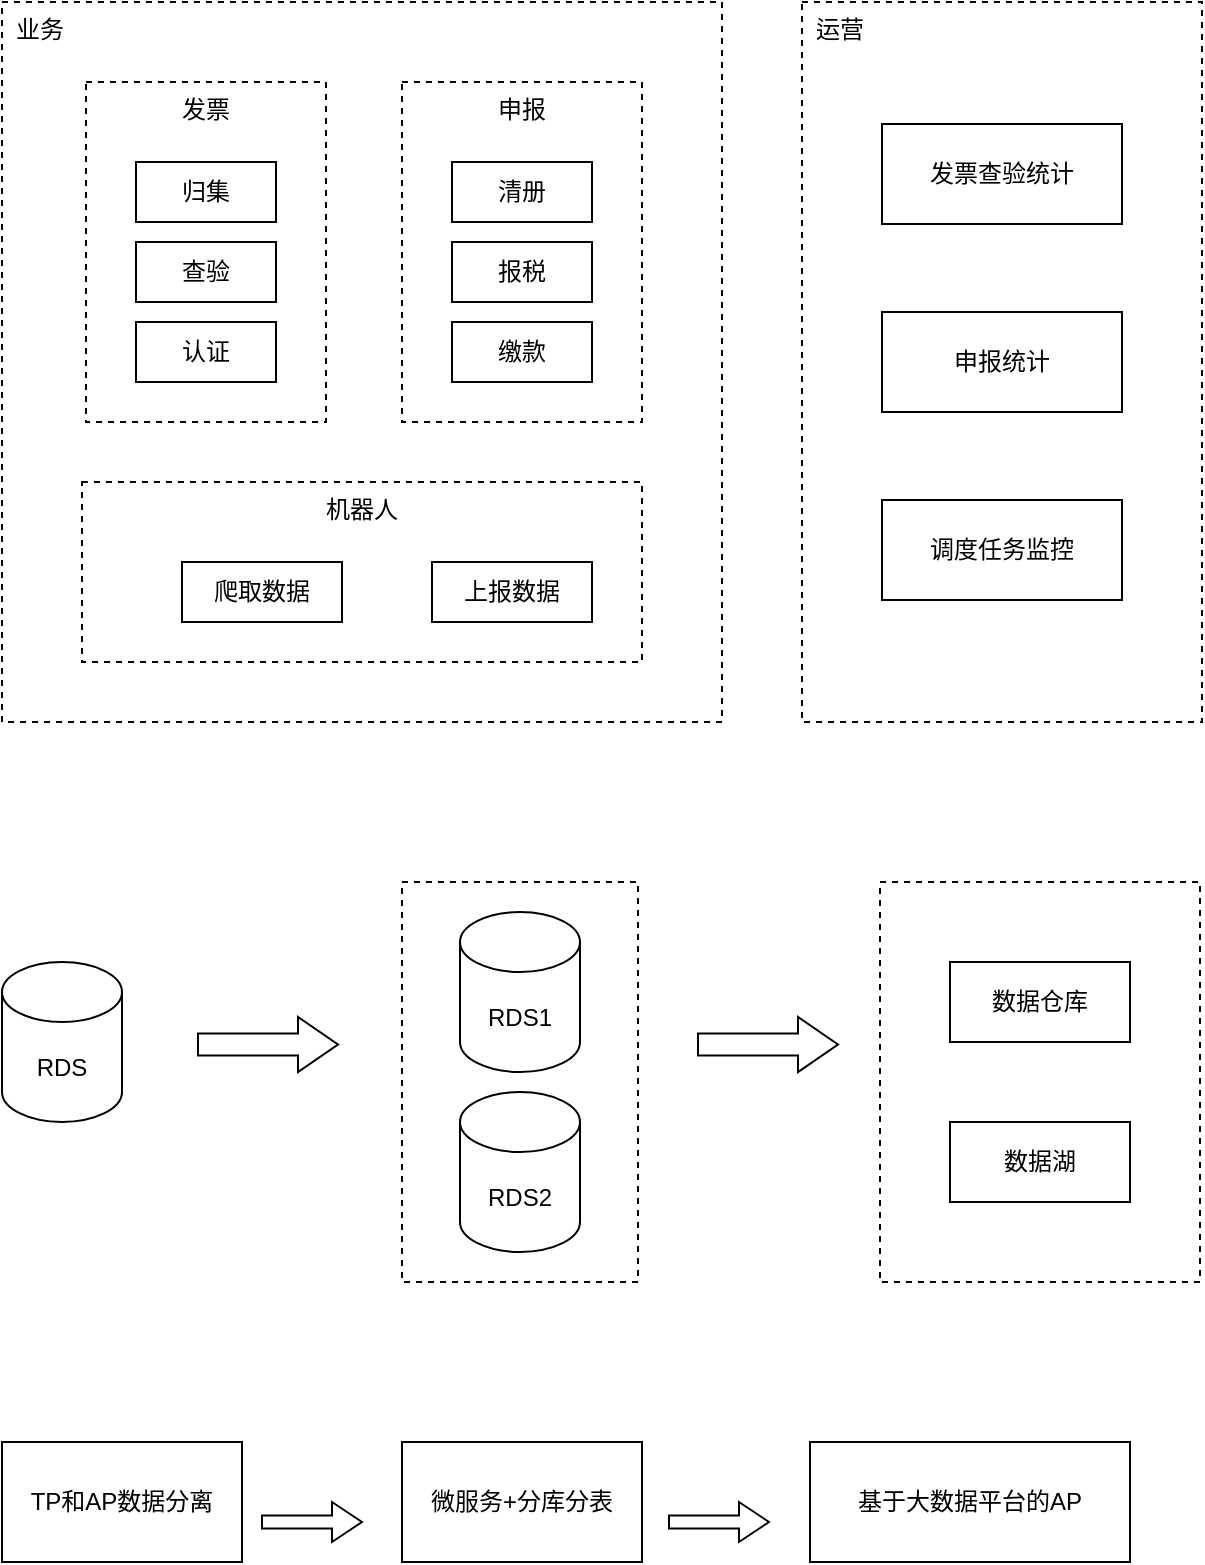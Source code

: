 <mxfile version="16.2.2" type="github">
  <diagram id="zdEymZCHrjLcuN3iB8jA" name="Page-1">
    <mxGraphModel dx="1038" dy="579" grid="1" gridSize="10" guides="1" tooltips="1" connect="1" arrows="1" fold="1" page="1" pageScale="1" pageWidth="827" pageHeight="1169" math="0" shadow="0">
      <root>
        <mxCell id="0" />
        <mxCell id="1" parent="0" />
        <mxCell id="39hTGtykct5_lLaXmXcA-18" value="" style="rounded=0;whiteSpace=wrap;html=1;dashed=1;" vertex="1" parent="1">
          <mxGeometry x="280" y="480" width="118" height="200" as="geometry" />
        </mxCell>
        <mxCell id="L4HHY8r-7hbT46ejeRS8-2" value="业务" style="rounded=0;whiteSpace=wrap;html=1;verticalAlign=top;dashed=1;align=left;spacingLeft=5;" parent="1" vertex="1">
          <mxGeometry x="80" y="40" width="360" height="360" as="geometry" />
        </mxCell>
        <mxCell id="L4HHY8r-7hbT46ejeRS8-5" value="机器人" style="rounded=0;whiteSpace=wrap;html=1;dashed=1;verticalAlign=top;" parent="1" vertex="1">
          <mxGeometry x="120" y="280" width="280" height="90" as="geometry" />
        </mxCell>
        <mxCell id="L4HHY8r-7hbT46ejeRS8-6" value="爬取数据" style="rounded=0;whiteSpace=wrap;html=1;" parent="1" vertex="1">
          <mxGeometry x="170" y="320" width="80" height="30" as="geometry" />
        </mxCell>
        <mxCell id="L4HHY8r-7hbT46ejeRS8-8" value="上报数据" style="rounded=0;whiteSpace=wrap;html=1;" parent="1" vertex="1">
          <mxGeometry x="295" y="320" width="80" height="30" as="geometry" />
        </mxCell>
        <mxCell id="L4HHY8r-7hbT46ejeRS8-9" value="发票" style="rounded=0;whiteSpace=wrap;html=1;dashed=1;verticalAlign=top;" parent="1" vertex="1">
          <mxGeometry x="122" y="80" width="120" height="170" as="geometry" />
        </mxCell>
        <mxCell id="L4HHY8r-7hbT46ejeRS8-10" value="归集" style="rounded=0;whiteSpace=wrap;html=1;" parent="1" vertex="1">
          <mxGeometry x="147" y="120" width="70" height="30" as="geometry" />
        </mxCell>
        <mxCell id="L4HHY8r-7hbT46ejeRS8-11" value="查验" style="rounded=0;whiteSpace=wrap;html=1;" parent="1" vertex="1">
          <mxGeometry x="147" y="160" width="70" height="30" as="geometry" />
        </mxCell>
        <mxCell id="L4HHY8r-7hbT46ejeRS8-12" value="认证" style="rounded=0;whiteSpace=wrap;html=1;" parent="1" vertex="1">
          <mxGeometry x="147" y="200" width="70" height="30" as="geometry" />
        </mxCell>
        <mxCell id="L4HHY8r-7hbT46ejeRS8-13" value="申报" style="rounded=0;whiteSpace=wrap;html=1;dashed=1;verticalAlign=top;" parent="1" vertex="1">
          <mxGeometry x="280" y="80" width="120" height="170" as="geometry" />
        </mxCell>
        <mxCell id="L4HHY8r-7hbT46ejeRS8-14" value="清册" style="rounded=0;whiteSpace=wrap;html=1;" parent="1" vertex="1">
          <mxGeometry x="305" y="120" width="70" height="30" as="geometry" />
        </mxCell>
        <mxCell id="L4HHY8r-7hbT46ejeRS8-15" value="报税" style="rounded=0;whiteSpace=wrap;html=1;" parent="1" vertex="1">
          <mxGeometry x="305" y="160" width="70" height="30" as="geometry" />
        </mxCell>
        <mxCell id="L4HHY8r-7hbT46ejeRS8-16" value="缴款" style="rounded=0;whiteSpace=wrap;html=1;" parent="1" vertex="1">
          <mxGeometry x="305" y="200" width="70" height="30" as="geometry" />
        </mxCell>
        <mxCell id="39hTGtykct5_lLaXmXcA-1" value="运营" style="rounded=0;whiteSpace=wrap;html=1;verticalAlign=top;dashed=1;align=left;spacingLeft=5;" vertex="1" parent="1">
          <mxGeometry x="480" y="40" width="200" height="360" as="geometry" />
        </mxCell>
        <mxCell id="39hTGtykct5_lLaXmXcA-2" value="调度任务监控" style="rounded=0;whiteSpace=wrap;html=1;verticalAlign=middle;" vertex="1" parent="1">
          <mxGeometry x="520" y="289" width="120" height="50" as="geometry" />
        </mxCell>
        <mxCell id="39hTGtykct5_lLaXmXcA-5" value="发票查验统计" style="rounded=0;whiteSpace=wrap;html=1;verticalAlign=middle;" vertex="1" parent="1">
          <mxGeometry x="520" y="101" width="120" height="50" as="geometry" />
        </mxCell>
        <mxCell id="39hTGtykct5_lLaXmXcA-9" value="申报统计" style="rounded=0;whiteSpace=wrap;html=1;verticalAlign=middle;" vertex="1" parent="1">
          <mxGeometry x="520" y="195" width="120" height="50" as="geometry" />
        </mxCell>
        <mxCell id="39hTGtykct5_lLaXmXcA-14" value="RDS" style="shape=cylinder3;whiteSpace=wrap;html=1;boundedLbl=1;backgroundOutline=1;size=15;" vertex="1" parent="1">
          <mxGeometry x="80" y="520" width="60" height="80" as="geometry" />
        </mxCell>
        <mxCell id="39hTGtykct5_lLaXmXcA-24" value="" style="html=1;shadow=0;dashed=0;align=center;verticalAlign=middle;shape=mxgraph.arrows2.arrow;dy=0.6;dx=20;notch=0;" vertex="1" parent="1">
          <mxGeometry x="178" y="547.5" width="70" height="27.5" as="geometry" />
        </mxCell>
        <mxCell id="39hTGtykct5_lLaXmXcA-27" value="" style="rounded=0;whiteSpace=wrap;html=1;dashed=1;" vertex="1" parent="1">
          <mxGeometry x="519" y="480" width="160" height="200" as="geometry" />
        </mxCell>
        <mxCell id="39hTGtykct5_lLaXmXcA-30" value="数据仓库" style="rounded=0;whiteSpace=wrap;html=1;" vertex="1" parent="1">
          <mxGeometry x="554" y="520" width="90" height="40" as="geometry" />
        </mxCell>
        <mxCell id="39hTGtykct5_lLaXmXcA-31" value="数据湖" style="rounded=0;whiteSpace=wrap;html=1;" vertex="1" parent="1">
          <mxGeometry x="554" y="600" width="90" height="40" as="geometry" />
        </mxCell>
        <mxCell id="39hTGtykct5_lLaXmXcA-36" value="RDS1" style="shape=cylinder3;whiteSpace=wrap;html=1;boundedLbl=1;backgroundOutline=1;size=15;aspect=fixed;" vertex="1" parent="1">
          <mxGeometry x="309" y="495" width="60" height="80" as="geometry" />
        </mxCell>
        <mxCell id="39hTGtykct5_lLaXmXcA-37" value="RDS2" style="shape=cylinder3;whiteSpace=wrap;html=1;boundedLbl=1;backgroundOutline=1;size=15;aspect=fixed;" vertex="1" parent="1">
          <mxGeometry x="309" y="585" width="60" height="80" as="geometry" />
        </mxCell>
        <mxCell id="39hTGtykct5_lLaXmXcA-39" value="" style="html=1;shadow=0;dashed=0;align=center;verticalAlign=middle;shape=mxgraph.arrows2.arrow;dy=0.6;dx=20;notch=0;" vertex="1" parent="1">
          <mxGeometry x="428" y="547.5" width="70" height="27.5" as="geometry" />
        </mxCell>
        <mxCell id="39hTGtykct5_lLaXmXcA-40" value="TP和AP数据分离" style="rounded=0;whiteSpace=wrap;html=1;" vertex="1" parent="1">
          <mxGeometry x="80" y="760" width="120" height="60" as="geometry" />
        </mxCell>
        <mxCell id="39hTGtykct5_lLaXmXcA-41" value="微服务+分库分表" style="rounded=0;whiteSpace=wrap;html=1;" vertex="1" parent="1">
          <mxGeometry x="280" y="760" width="120" height="60" as="geometry" />
        </mxCell>
        <mxCell id="39hTGtykct5_lLaXmXcA-42" value="基于大数据平台的AP" style="rounded=0;whiteSpace=wrap;html=1;" vertex="1" parent="1">
          <mxGeometry x="484" y="760" width="160" height="60" as="geometry" />
        </mxCell>
        <mxCell id="39hTGtykct5_lLaXmXcA-43" value="" style="html=1;shadow=0;dashed=0;align=center;verticalAlign=middle;shape=mxgraph.arrows2.arrow;dy=0.67;dx=15;notch=0;" vertex="1" parent="1">
          <mxGeometry x="210" y="790" width="50" height="20" as="geometry" />
        </mxCell>
        <mxCell id="39hTGtykct5_lLaXmXcA-44" value="" style="html=1;shadow=0;dashed=0;align=center;verticalAlign=middle;shape=mxgraph.arrows2.arrow;dy=0.67;dx=15;notch=0;" vertex="1" parent="1">
          <mxGeometry x="413.5" y="790" width="50" height="20" as="geometry" />
        </mxCell>
      </root>
    </mxGraphModel>
  </diagram>
</mxfile>
